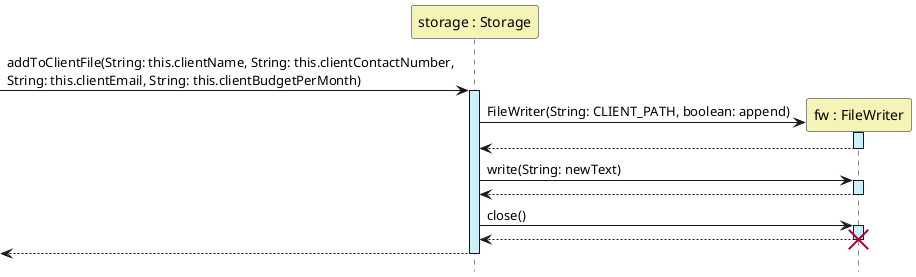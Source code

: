 @startuml
'https://plantuml.com/sequence-diagram

hide footbox

Participant "storage : Storage" as Storage #F4F4B6
Participant "fw : FileWriter" as FileWriter #F4F4B6

->Storage:addToClientFile(String: this.clientName, String: this.clientContactNumber, \nString: this.clientEmail, String: this.clientBudgetPerMonth)
activate Storage #CDEFF9

create FileWriter
Storage -> FileWriter:FileWriter(String: CLIENT_PATH, boolean: append)
activate FileWriter #CDEFF9
return

Storage -> FileWriter:write(String: newText)
activate FileWriter #CDEFF9
return

Storage -> FileWriter:close()
activate FileWriter #CDEFF9
return
destroy FileWriter

return
@enduml